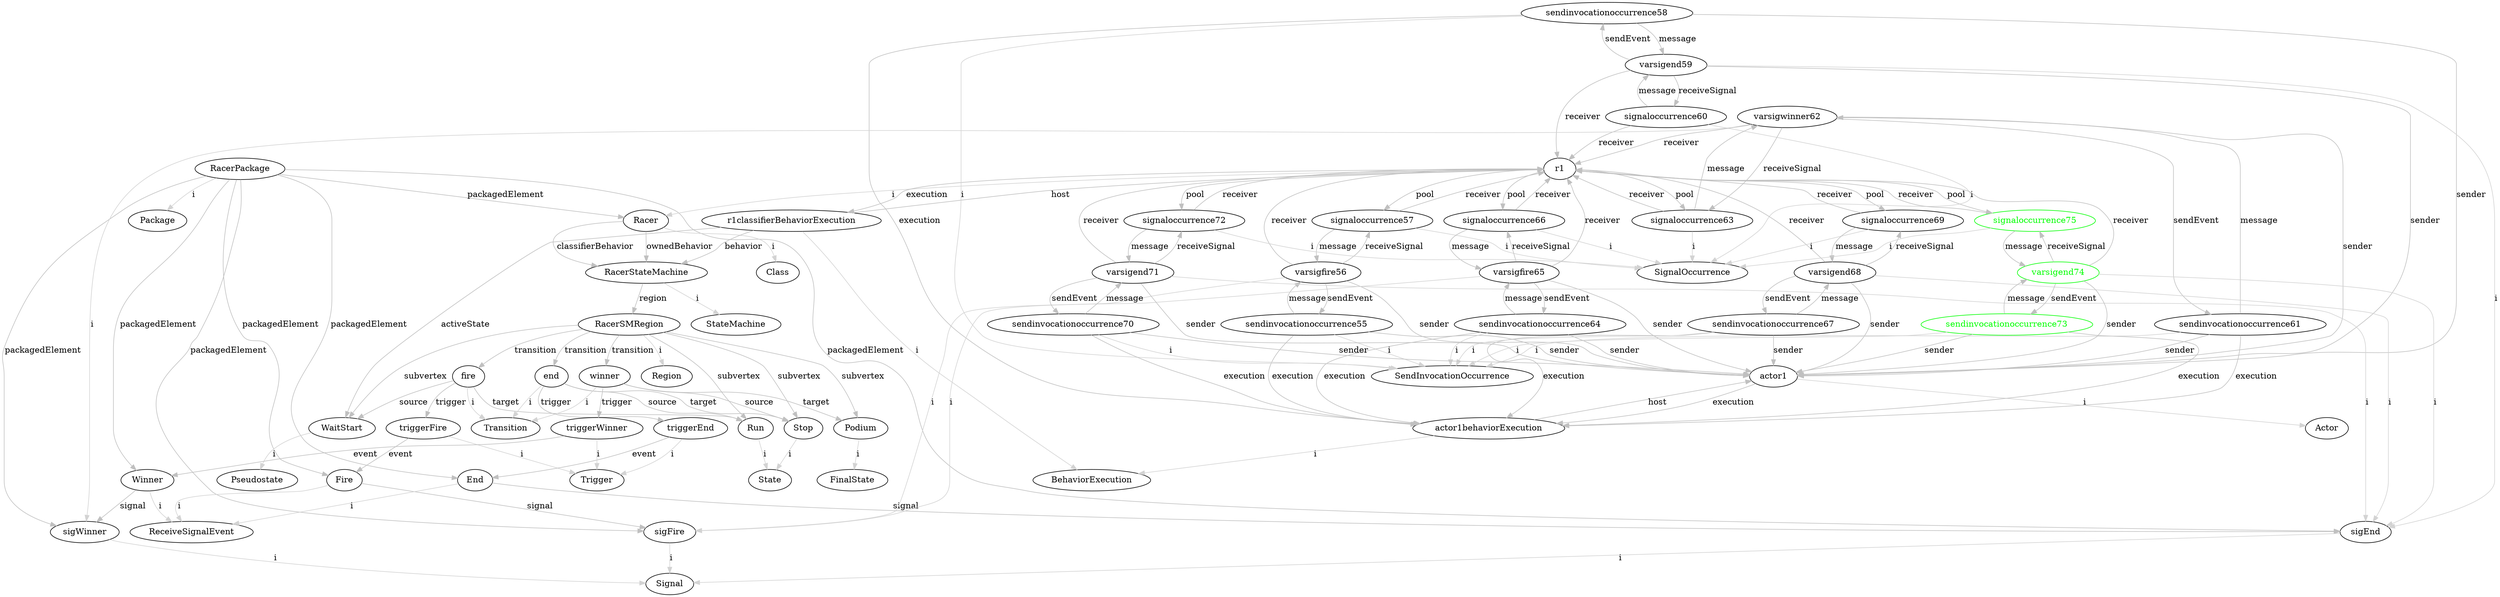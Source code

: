 digraph umlMetamodel {
	"RacerPackage" -> "Package" [label="i", color="lightgrey"]
	"RacerPackage" -> "Racer" [label="packagedElement", color="grey"]
	"Racer" -> "Class" [label="i", color="lightgrey"]
	"Racer" -> "RacerStateMachine" [label="classifierBehavior", color="grey"]
	"Racer" -> "RacerStateMachine" [label="ownedBehavior", color="grey"]
	"RacerStateMachine" -> "StateMachine" [label="i", color="lightgrey"]
	"RacerStateMachine" -> "RacerSMRegion" [label="region", color="grey"]
	"RacerSMRegion" -> "Region" [label="i", color="lightgrey"]
	"RacerSMRegion" -> "WaitStart" [label="subvertex", color="grey"]
	"WaitStart" -> "Pseudostate" [label="i", color="lightgrey"]
	"RacerSMRegion" -> "Run" [label="subvertex", color="grey"]
	"Run" -> "State" [label="i", color="lightgrey"]
	"RacerSMRegion" -> "Stop" [label="subvertex", color="grey"]
	"Stop" -> "State" [label="i", color="lightgrey"]
	"RacerSMRegion" -> "Podium" [label="subvertex", color="grey"]
	"Podium" -> "FinalState" [label="i", color="lightgrey"]
	"RacerSMRegion" -> "fire" [label="transition", color="grey"]
	"fire" -> "Transition" [label="i", color="lightgrey"]
	"fire" -> "WaitStart" [label="source", color="grey"]
	"fire" -> "Run" [label="target", color="grey"]
	"fire" -> "triggerFire" [label="trigger", color="grey"]
	"triggerFire" -> "Trigger" [label="i", color="lightgrey"]
	"triggerFire" -> "Fire" [label="event", color="grey"]
	"RacerSMRegion" -> "end" [label="transition", color="grey"]
	"end" -> "Transition" [label="i", color="lightgrey"]
	"end" -> "Run" [label="source", color="grey"]
	"end" -> "Stop" [label="target", color="grey"]
	"end" -> "triggerEnd" [label="trigger", color="grey"]
	"triggerEnd" -> "Trigger" [label="i", color="lightgrey"]
	"triggerEnd" -> "End" [label="event", color="grey"]
	"RacerSMRegion" -> "winner" [label="transition", color="grey"]
	"winner" -> "Transition" [label="i", color="lightgrey"]
	"winner" -> "Stop" [label="source", color="grey"]
	"winner" -> "Podium" [label="target", color="grey"]
	"winner" -> "triggerWinner" [label="trigger", color="grey"]
	"triggerWinner" -> "Trigger" [label="i", color="lightgrey"]
	"triggerWinner" -> "Winner" [label="event", color="grey"]
	"RacerPackage" -> "sigFire" [label="packagedElement", color="grey"]
	"sigFire" -> "Signal" [label="i", color="lightgrey"]
	"RacerPackage" -> "Fire" [label="packagedElement", color="grey"]
	"Fire" -> "ReceiveSignalEvent" [label="i", color="lightgrey"]
	"Fire" -> "sigFire" [label="signal", color="grey"]
	"RacerPackage" -> "sigEnd" [label="packagedElement", color="grey"]
	"sigEnd" -> "Signal" [label="i", color="lightgrey"]
	"RacerPackage" -> "End" [label="packagedElement", color="grey"]
	"End" -> "ReceiveSignalEvent" [label="i", color="lightgrey"]
	"End" -> "sigEnd" [label="signal", color="grey"]
	"RacerPackage" -> "sigWinner" [label="packagedElement", color="grey"]
	"sigWinner" -> "Signal" [label="i", color="lightgrey"]
	"RacerPackage" -> "Winner" [label="packagedElement", color="grey"]
	"Winner" -> "ReceiveSignalEvent" [label="i", color="lightgrey"]
	"Winner" -> "sigWinner" [label="signal", color="grey"]
	"r1" -> "Racer" [label="i", color="lightgrey"]
	"r1classifierBehaviorExecution" -> "BehaviorExecution" [label="i", color="lightgrey"]
	"r1" -> "r1classifierBehaviorExecution" [label="execution", color="grey"]
	"r1classifierBehaviorExecution" -> "r1" [label="host", color="grey"]
	"r1classifierBehaviorExecution" -> "RacerStateMachine" [label="behavior", color="grey"]
	"r1classifierBehaviorExecution" -> "WaitStart" [label="activeState", color="grey"]
	"actor1" -> "Actor" [label="i", color="lightgrey"]
	"actor1behaviorExecution" -> "BehaviorExecution" [label="i", color="lightgrey"]
	"actor1" -> "actor1behaviorExecution" [label="execution", color="grey"]
	"actor1behaviorExecution" -> "actor1" [label="host", color="grey"]
	"sendinvocationoccurrence55" -> "SendInvocationOccurrence" [label="i", color="lightgrey"]
	"sendinvocationoccurrence55" -> "varsigfire56" [label="message", color="grey"]
	"varsigfire56" -> "sendinvocationoccurrence55" [label="sendEvent", color="grey"]
	"varsigfire56" -> "signaloccurrence57" [label="receiveSignal", color="grey"]
	"signaloccurrence57" -> "varsigfire56" [label="message", color="grey"]
	"signaloccurrence57" -> "SignalOccurrence" [label="i", color="lightgrey"]
	"varsigfire56" -> "sigFire" [label="i", color="lightgrey"]
	"signaloccurrence57" -> "r1" [label="receiver", color="grey"]
	"r1" -> "signaloccurrence57" [label="pool", color="grey"]
	"varsigfire56" -> "actor1" [label="sender", color="grey"]
	"sendinvocationoccurrence55" -> "actor1" [label="sender", color="grey"]
	"varsigfire56" -> "r1" [label="receiver", color="grey"]
	"sendinvocationoccurrence55" -> "actor1behaviorExecution" [label="execution", color="grey"]
	"sendinvocationoccurrence58" -> "SendInvocationOccurrence" [label="i", color="lightgrey"]
	"sendinvocationoccurrence58" -> "varsigend59" [label="message", color="grey"]
	"varsigend59" -> "sendinvocationoccurrence58" [label="sendEvent", color="grey"]
	"varsigend59" -> "signaloccurrence60" [label="receiveSignal", color="grey"]
	"signaloccurrence60" -> "varsigend59" [label="message", color="grey"]
	"signaloccurrence60" -> "SignalOccurrence" [label="i", color="lightgrey"]
	"varsigend59" -> "sigEnd" [label="i", color="lightgrey"]
	"signaloccurrence60" -> "r1" [label="receiver", color="grey"]
	"varsigend59" -> "actor1" [label="sender", color="grey"]
	"sendinvocationoccurrence58" -> "actor1" [label="sender", color="grey"]
	"varsigend59" -> "r1" [label="receiver", color="grey"]
	"sendinvocationoccurrence58" -> "actor1behaviorExecution" [label="execution", color="grey"]
	"sendinvocationoccurrence61" -> "SendInvocationOccurrence" [label="i", color="lightgrey"]
	"sendinvocationoccurrence61" -> "varsigwinner62" [label="message", color="grey"]
	"varsigwinner62" -> "sendinvocationoccurrence61" [label="sendEvent", color="grey"]
	"varsigwinner62" -> "signaloccurrence63" [label="receiveSignal", color="grey"]
	"signaloccurrence63" -> "varsigwinner62" [label="message", color="grey"]
	"signaloccurrence63" -> "SignalOccurrence" [label="i", color="lightgrey"]
	"varsigwinner62" -> "sigWinner" [label="i", color="lightgrey"]
	"signaloccurrence63" -> "r1" [label="receiver", color="grey"]
	"r1" -> "signaloccurrence63" [label="pool", color="grey"]
	"varsigwinner62" -> "actor1" [label="sender", color="grey"]
	"sendinvocationoccurrence61" -> "actor1" [label="sender", color="grey"]
	"varsigwinner62" -> "r1" [label="receiver", color="grey"]
	"sendinvocationoccurrence61" -> "actor1behaviorExecution" [label="execution", color="grey"]
	"sendinvocationoccurrence64" -> "SendInvocationOccurrence" [label="i", color="lightgrey"]
	"sendinvocationoccurrence64" -> "varsigfire65" [label="message", color="grey"]
	"varsigfire65" -> "sendinvocationoccurrence64" [label="sendEvent", color="grey"]
	"varsigfire65" -> "signaloccurrence66" [label="receiveSignal", color="grey"]
	"signaloccurrence66" -> "varsigfire65" [label="message", color="grey"]
	"signaloccurrence66" -> "SignalOccurrence" [label="i", color="lightgrey"]
	"varsigfire65" -> "sigFire" [label="i", color="lightgrey"]
	"signaloccurrence66" -> "r1" [label="receiver", color="grey"]
	"r1" -> "signaloccurrence66" [label="pool", color="grey"]
	"varsigfire65" -> "actor1" [label="sender", color="grey"]
	"sendinvocationoccurrence64" -> "actor1" [label="sender", color="grey"]
	"varsigfire65" -> "r1" [label="receiver", color="grey"]
	"sendinvocationoccurrence64" -> "actor1behaviorExecution" [label="execution", color="grey"]
	"sendinvocationoccurrence67" -> "SendInvocationOccurrence" [label="i", color="lightgrey"]
	"sendinvocationoccurrence67" -> "varsigend68" [label="message", color="grey"]
	"varsigend68" -> "sendinvocationoccurrence67" [label="sendEvent", color="grey"]
	"varsigend68" -> "signaloccurrence69" [label="receiveSignal", color="grey"]
	"signaloccurrence69" -> "varsigend68" [label="message", color="grey"]
	"signaloccurrence69" -> "SignalOccurrence" [label="i", color="lightgrey"]
	"varsigend68" -> "sigEnd" [label="i", color="lightgrey"]
	"signaloccurrence69" -> "r1" [label="receiver", color="grey"]
	"r1" -> "signaloccurrence69" [label="pool", color="grey"]
	"varsigend68" -> "actor1" [label="sender", color="grey"]
	"sendinvocationoccurrence67" -> "actor1" [label="sender", color="grey"]
	"varsigend68" -> "r1" [label="receiver", color="grey"]
	"sendinvocationoccurrence67" -> "actor1behaviorExecution" [label="execution", color="grey"]
	"sendinvocationoccurrence70" -> "SendInvocationOccurrence" [label="i", color="lightgrey"]
	"sendinvocationoccurrence70" -> "varsigend71" [label="message", color="grey"]
	"varsigend71" -> "sendinvocationoccurrence70" [label="sendEvent", color="grey"]
	"varsigend71" -> "signaloccurrence72" [label="receiveSignal", color="grey"]
	"signaloccurrence72" -> "varsigend71" [label="message", color="grey"]
	"signaloccurrence72" -> "SignalOccurrence" [label="i", color="lightgrey"]
	"varsigend71" -> "sigEnd" [label="i", color="lightgrey"]
	"signaloccurrence72" -> "r1" [label="receiver", color="grey"]
	"r1" -> "signaloccurrence72" [label="pool", color="grey"]
	"varsigend71" -> "actor1" [label="sender", color="grey"]
	"sendinvocationoccurrence70" -> "actor1" [label="sender", color="grey"]
	"varsigend71" -> "r1" [label="receiver", color="grey"]
	"sendinvocationoccurrence70" -> "actor1behaviorExecution" [label="execution", color="grey"]
	"sendinvocationoccurrence73" -> "SendInvocationOccurrence" [label="i", color="lightgrey"]
	"sendinvocationoccurrence73" [color="green", fontcolor="green"]
	"sendinvocationoccurrence73" -> "varsigend74" [label="message", color="grey"]
	"sendinvocationoccurrence73" [color="green", fontcolor="green"]
	"varsigend74" [color="green", fontcolor="green"]
	"varsigend74" -> "sendinvocationoccurrence73" [label="sendEvent", color="grey"]
	"varsigend74" [color="green", fontcolor="green"]
	"sendinvocationoccurrence73" [color="green", fontcolor="green"]
	"varsigend74" -> "signaloccurrence75" [label="receiveSignal", color="grey"]
	"varsigend74" [color="green", fontcolor="green"]
	"signaloccurrence75" [color="green", fontcolor="green"]
	"signaloccurrence75" -> "varsigend74" [label="message", color="grey"]
	"signaloccurrence75" [color="green", fontcolor="green"]
	"varsigend74" [color="green", fontcolor="green"]
	"signaloccurrence75" -> "SignalOccurrence" [label="i", color="lightgrey"]
	"signaloccurrence75" [color="green", fontcolor="green"]
	"varsigend74" -> "sigEnd" [label="i", color="lightgrey"]
	"varsigend74" [color="green", fontcolor="green"]
	"signaloccurrence75" -> "r1" [label="receiver", color="grey"]
	"signaloccurrence75" [color="green", fontcolor="green"]
	"r1" -> "signaloccurrence75" [label="pool", color="grey"]
	"signaloccurrence75" [color="green", fontcolor="green"]
	"varsigend74" -> "actor1" [label="sender", color="grey"]
	"varsigend74" [color="green", fontcolor="green"]
	"sendinvocationoccurrence73" -> "actor1" [label="sender", color="grey"]
	"sendinvocationoccurrence73" [color="green", fontcolor="green"]
	"varsigend74" -> "r1" [label="receiver", color="grey"]
	"varsigend74" [color="green", fontcolor="green"]
	"sendinvocationoccurrence73" -> "actor1behaviorExecution" [label="execution", color="grey"]
	"sendinvocationoccurrence73" [color="green", fontcolor="green"]
}
